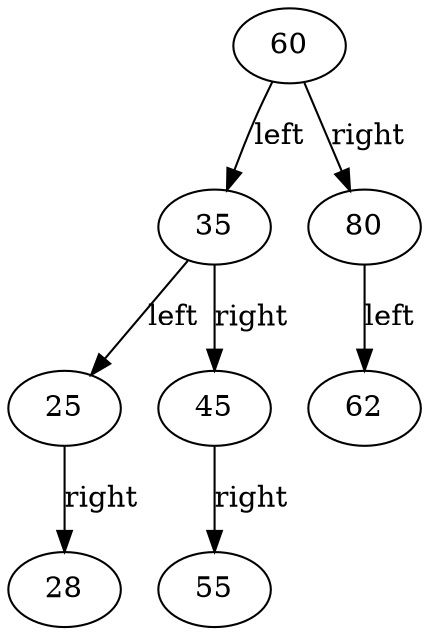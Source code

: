digraph BST {
60 [label="60"];
60 -> 35 [label="left"];
35 [label="35"];
35 -> 25 [label="left"];
25 [label="25"];
25 -> 28 [label="right"];
28 [label="28"];
35 -> 45 [label="right"];
45 [label="45"];
45 -> 55 [label="right"];
55 [label="55"];
60 -> 80 [label="right"];
80 [label="80"];
80 -> 62 [label="left"];
62 [label="62"];
}